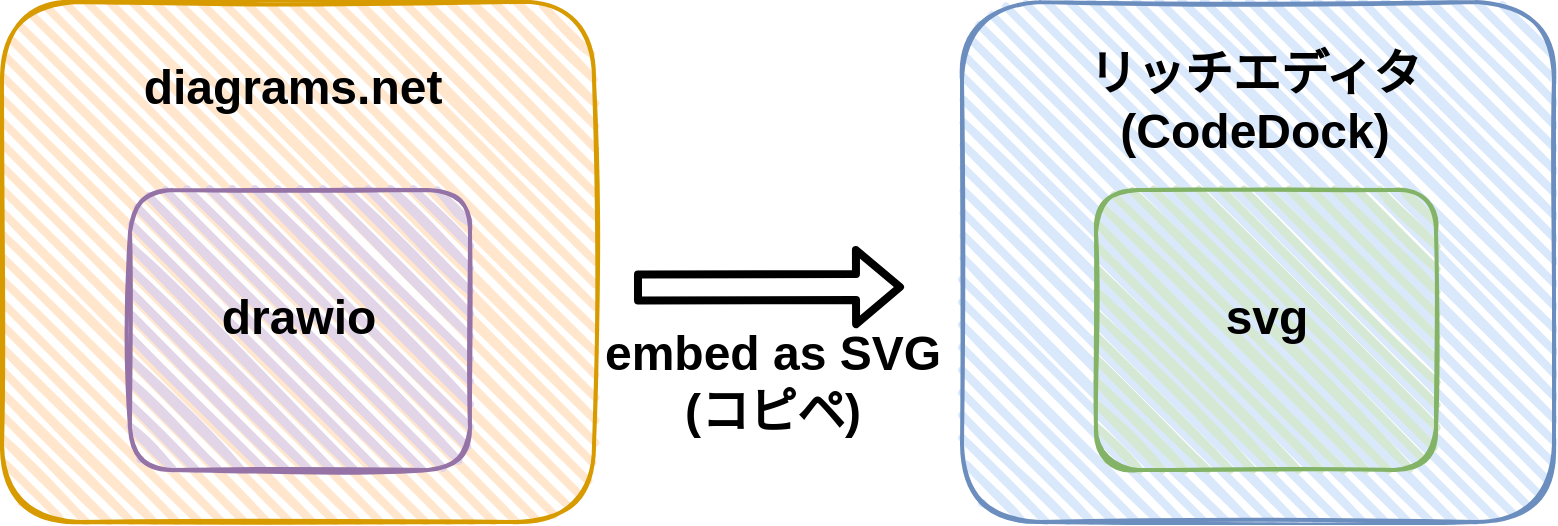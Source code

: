 <mxfile version="14.6.1" type="github">
  <diagram id="C5RBs43oDa-KdzZeNtuy" name="Page-1">
    <mxGraphModel dx="782" dy="514" grid="0" gridSize="10" guides="1" tooltips="1" connect="1" arrows="1" fold="1" page="1" pageScale="1" pageWidth="827" pageHeight="1169" math="0" shadow="0">
      <root>
        <mxCell id="WIyWlLk6GJQsqaUBKTNV-0" />
        <mxCell id="WIyWlLk6GJQsqaUBKTNV-1" parent="WIyWlLk6GJQsqaUBKTNV-0" />
        <mxCell id="1Ezl0eG1pIo4IAW3zCne-14" value="" style="rounded=1;whiteSpace=wrap;html=1;strokeWidth=2;fillWeight=4;hachureGap=8;hachureAngle=45;fillColor=#ffe6cc;sketch=1;strokeColor=#d79b00;" parent="WIyWlLk6GJQsqaUBKTNV-1" vertex="1">
          <mxGeometry x="15" y="45" width="296" height="260" as="geometry" />
        </mxCell>
        <mxCell id="1Ezl0eG1pIo4IAW3zCne-2" value="" style="rounded=1;whiteSpace=wrap;html=1;strokeWidth=2;fillWeight=4;hachureGap=8;hachureAngle=45;fillColor=#dae8fc;sketch=1;strokeColor=#6c8ebf;" parent="WIyWlLk6GJQsqaUBKTNV-1" vertex="1">
          <mxGeometry x="495" y="45" width="296" height="260" as="geometry" />
        </mxCell>
        <mxCell id="1Ezl0eG1pIo4IAW3zCne-7" value="リッチエディタ&lt;br&gt;(CodeDock)" style="text;strokeColor=none;fillColor=none;html=1;fontSize=24;fontStyle=1;verticalAlign=middle;align=center;" parent="WIyWlLk6GJQsqaUBKTNV-1" vertex="1">
          <mxGeometry x="591" y="75" width="100" height="40" as="geometry" />
        </mxCell>
        <mxCell id="1Ezl0eG1pIo4IAW3zCne-3" value="embed as SVG&lt;br&gt;(コピペ)" style="text;strokeColor=none;fillColor=none;html=1;fontSize=24;fontStyle=1;verticalAlign=middle;align=center;" parent="WIyWlLk6GJQsqaUBKTNV-1" vertex="1">
          <mxGeometry x="350" y="215" width="100" height="40" as="geometry" />
        </mxCell>
        <mxCell id="1Ezl0eG1pIo4IAW3zCne-0" value="" style="rounded=1;whiteSpace=wrap;html=1;strokeWidth=2;fillWeight=4;hachureGap=8;hachureAngle=45;fillColor=#e1d5e7;sketch=1;strokeColor=#9673a6;" parent="WIyWlLk6GJQsqaUBKTNV-1" vertex="1">
          <mxGeometry x="79" y="139" width="170" height="140" as="geometry" />
        </mxCell>
        <mxCell id="1Ezl0eG1pIo4IAW3zCne-4" value="drawio" style="text;strokeColor=none;fillColor=none;html=1;fontSize=24;fontStyle=1;verticalAlign=middle;align=center;" parent="WIyWlLk6GJQsqaUBKTNV-1" vertex="1">
          <mxGeometry x="113" y="183" width="100" height="40" as="geometry" />
        </mxCell>
        <mxCell id="1Ezl0eG1pIo4IAW3zCne-17" value="diagrams.net" style="text;strokeColor=none;fillColor=none;html=1;fontSize=24;fontStyle=1;verticalAlign=middle;align=center;" parent="WIyWlLk6GJQsqaUBKTNV-1" vertex="1">
          <mxGeometry x="110" y="68" width="100" height="40" as="geometry" />
        </mxCell>
        <mxCell id="1Ezl0eG1pIo4IAW3zCne-11" value="" style="rounded=1;whiteSpace=wrap;html=1;strokeWidth=2;fillWeight=4;hachureGap=8;hachureAngle=45;fillColor=#d5e8d4;sketch=1;strokeColor=#82b366;" parent="WIyWlLk6GJQsqaUBKTNV-1" vertex="1">
          <mxGeometry x="562" y="139" width="170" height="140" as="geometry" />
        </mxCell>
        <mxCell id="1Ezl0eG1pIo4IAW3zCne-20" value="" style="shape=flexArrow;endArrow=classic;html=1;strokeWidth=4;" parent="WIyWlLk6GJQsqaUBKTNV-1" edge="1">
          <mxGeometry width="50" height="50" relative="1" as="geometry">
            <mxPoint x="331" y="187.739" as="sourcePoint" />
            <mxPoint x="466" y="187.5" as="targetPoint" />
          </mxGeometry>
        </mxCell>
        <mxCell id="1Ezl0eG1pIo4IAW3zCne-21" value="svg" style="text;strokeColor=none;fillColor=none;html=1;fontSize=24;fontStyle=1;verticalAlign=middle;align=center;" parent="WIyWlLk6GJQsqaUBKTNV-1" vertex="1">
          <mxGeometry x="597" y="183" width="100" height="40" as="geometry" />
        </mxCell>
      </root>
    </mxGraphModel>
  </diagram>
</mxfile>
